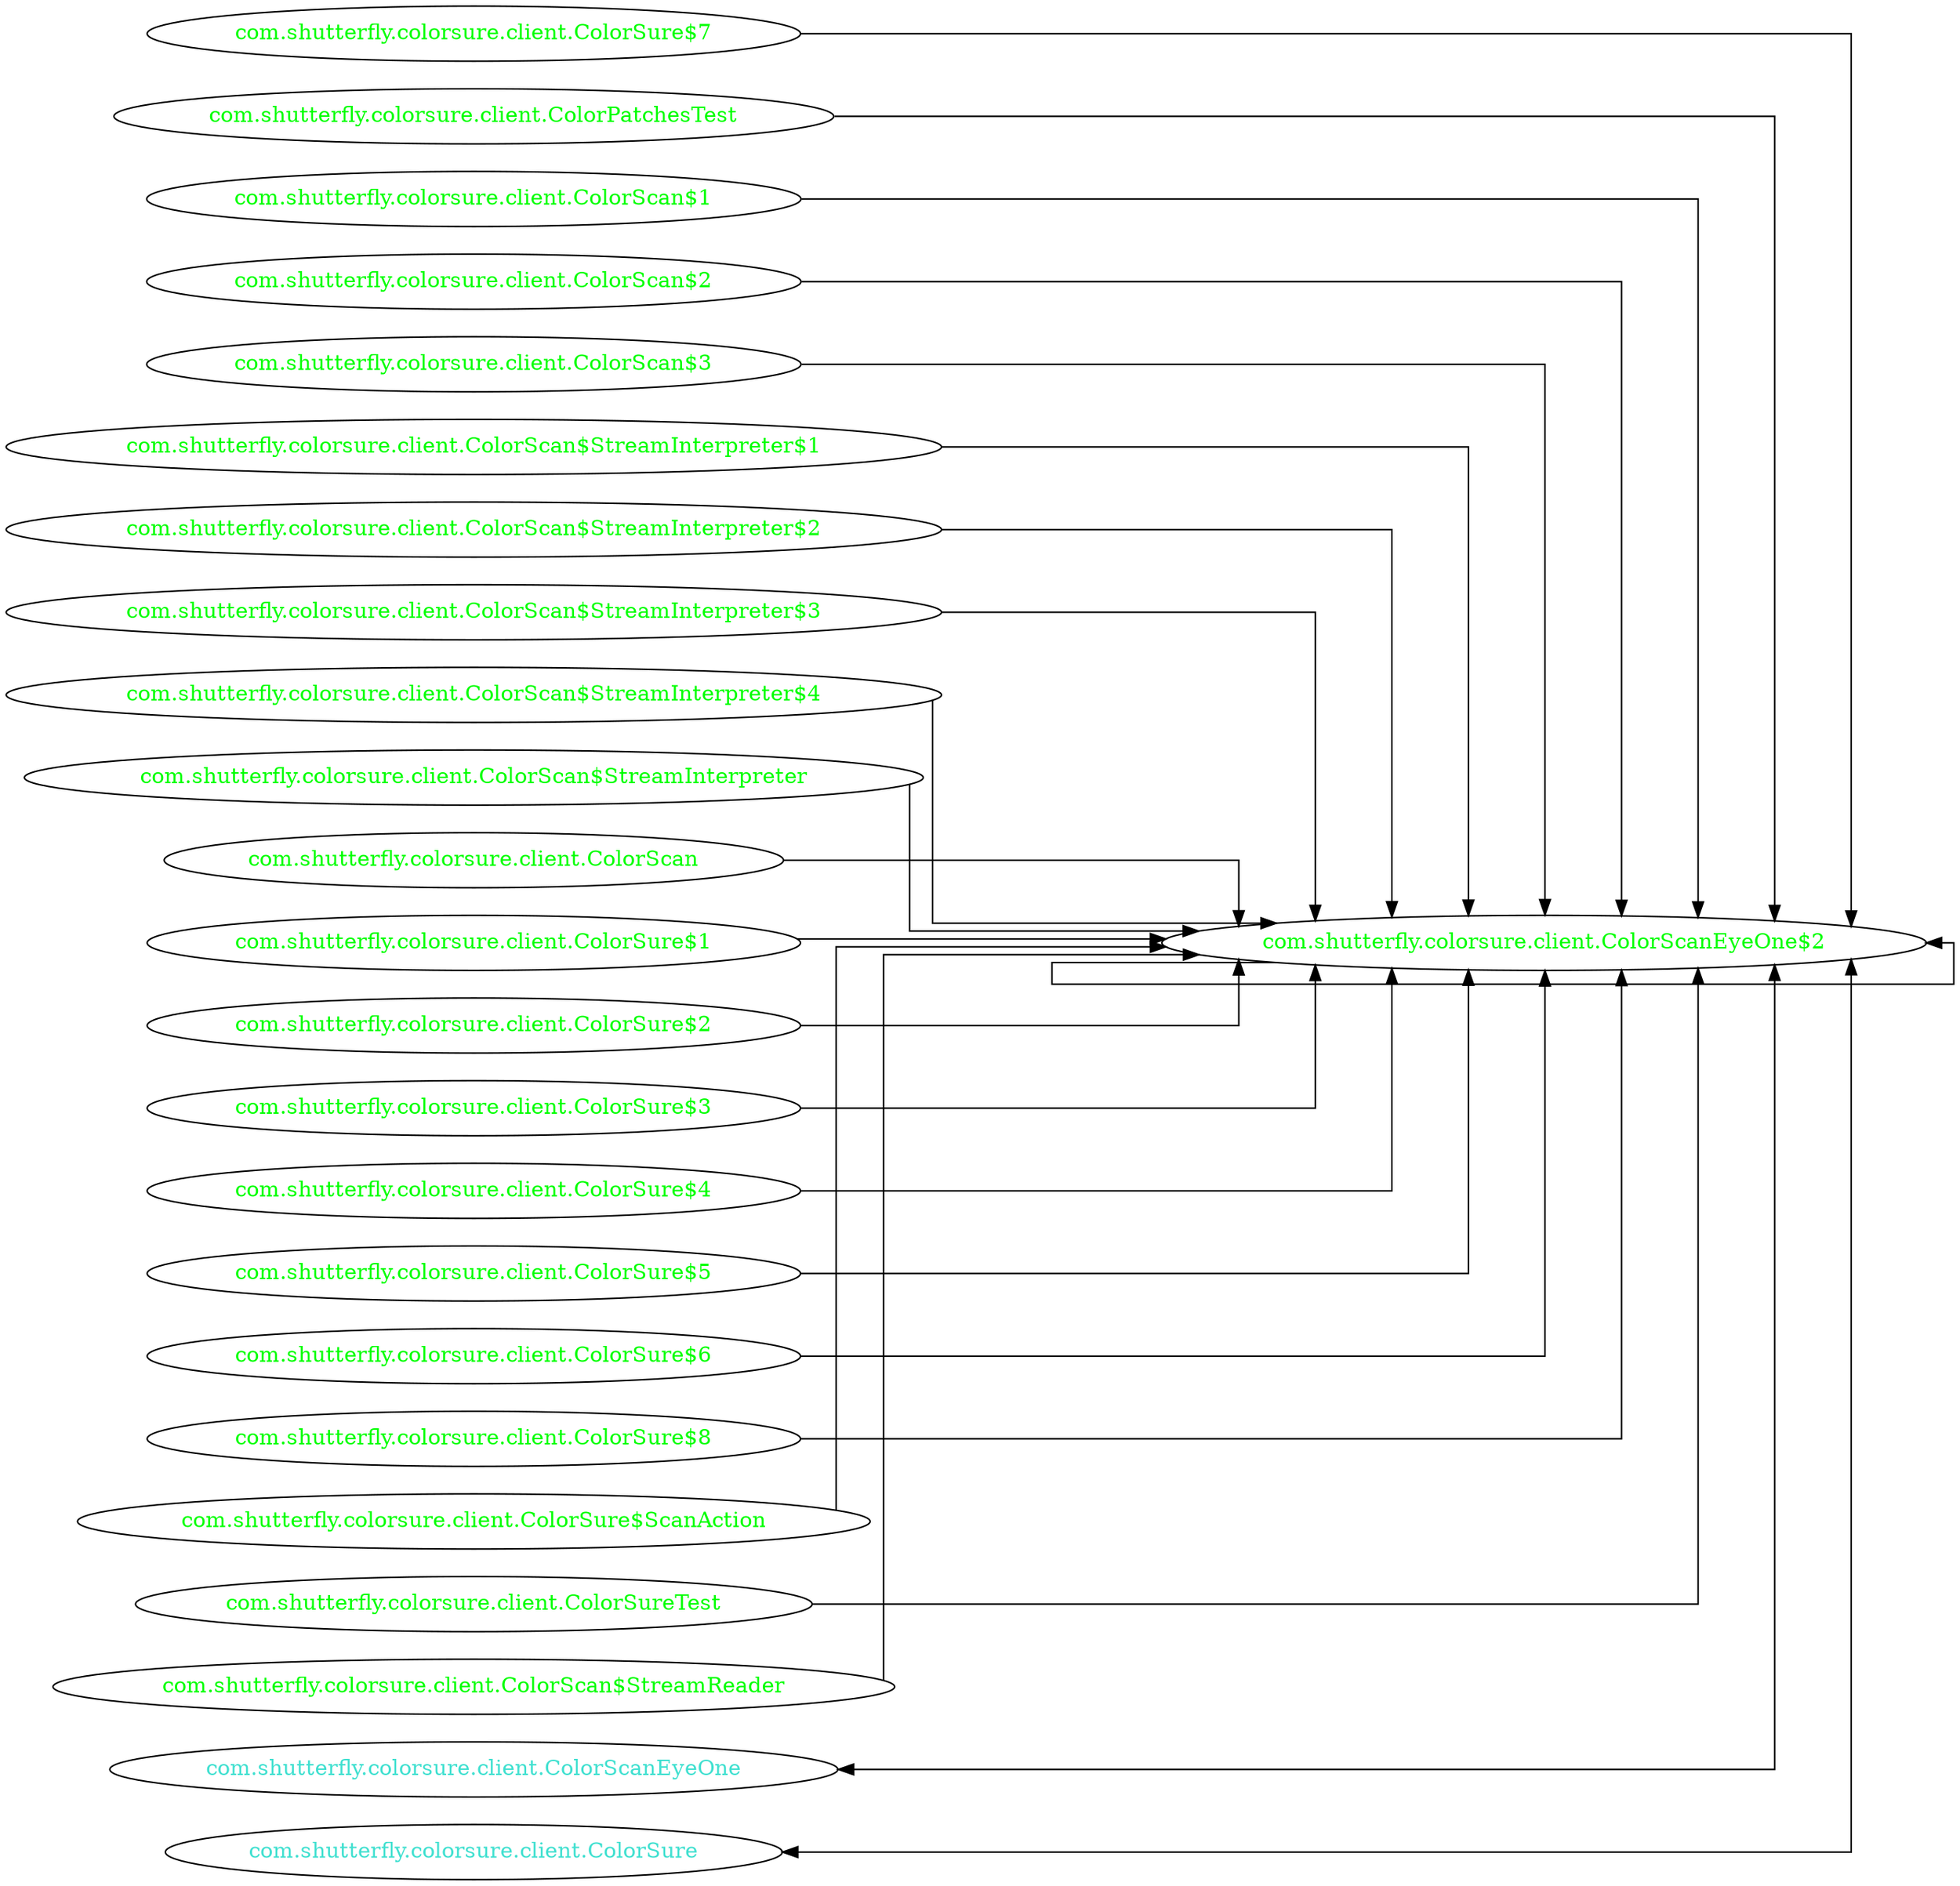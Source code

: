 digraph dependencyGraph {
 concentrate=true;
 ranksep="2.0";
 rankdir="LR"; 
 splines="ortho";
"com.shutterfly.colorsure.client.ColorScanEyeOne$2" [fontcolor="red"];
"com.shutterfly.colorsure.client.ColorScanEyeOne$2" [ fontcolor="green" ];
"com.shutterfly.colorsure.client.ColorScanEyeOne$2"->"com.shutterfly.colorsure.client.ColorScanEyeOne$2";
"com.shutterfly.colorsure.client.ColorSure$7" [ fontcolor="green" ];
"com.shutterfly.colorsure.client.ColorSure$7"->"com.shutterfly.colorsure.client.ColorScanEyeOne$2";
"com.shutterfly.colorsure.client.ColorPatchesTest" [ fontcolor="green" ];
"com.shutterfly.colorsure.client.ColorPatchesTest"->"com.shutterfly.colorsure.client.ColorScanEyeOne$2";
"com.shutterfly.colorsure.client.ColorScan$1" [ fontcolor="green" ];
"com.shutterfly.colorsure.client.ColorScan$1"->"com.shutterfly.colorsure.client.ColorScanEyeOne$2";
"com.shutterfly.colorsure.client.ColorScan$2" [ fontcolor="green" ];
"com.shutterfly.colorsure.client.ColorScan$2"->"com.shutterfly.colorsure.client.ColorScanEyeOne$2";
"com.shutterfly.colorsure.client.ColorScan$3" [ fontcolor="green" ];
"com.shutterfly.colorsure.client.ColorScan$3"->"com.shutterfly.colorsure.client.ColorScanEyeOne$2";
"com.shutterfly.colorsure.client.ColorScan$StreamInterpreter$1" [ fontcolor="green" ];
"com.shutterfly.colorsure.client.ColorScan$StreamInterpreter$1"->"com.shutterfly.colorsure.client.ColorScanEyeOne$2";
"com.shutterfly.colorsure.client.ColorScan$StreamInterpreter$2" [ fontcolor="green" ];
"com.shutterfly.colorsure.client.ColorScan$StreamInterpreter$2"->"com.shutterfly.colorsure.client.ColorScanEyeOne$2";
"com.shutterfly.colorsure.client.ColorScan$StreamInterpreter$3" [ fontcolor="green" ];
"com.shutterfly.colorsure.client.ColorScan$StreamInterpreter$3"->"com.shutterfly.colorsure.client.ColorScanEyeOne$2";
"com.shutterfly.colorsure.client.ColorScan$StreamInterpreter$4" [ fontcolor="green" ];
"com.shutterfly.colorsure.client.ColorScan$StreamInterpreter$4"->"com.shutterfly.colorsure.client.ColorScanEyeOne$2";
"com.shutterfly.colorsure.client.ColorScan$StreamInterpreter" [ fontcolor="green" ];
"com.shutterfly.colorsure.client.ColorScan$StreamInterpreter"->"com.shutterfly.colorsure.client.ColorScanEyeOne$2";
"com.shutterfly.colorsure.client.ColorScan" [ fontcolor="green" ];
"com.shutterfly.colorsure.client.ColorScan"->"com.shutterfly.colorsure.client.ColorScanEyeOne$2";
"com.shutterfly.colorsure.client.ColorSure$1" [ fontcolor="green" ];
"com.shutterfly.colorsure.client.ColorSure$1"->"com.shutterfly.colorsure.client.ColorScanEyeOne$2";
"com.shutterfly.colorsure.client.ColorSure$2" [ fontcolor="green" ];
"com.shutterfly.colorsure.client.ColorSure$2"->"com.shutterfly.colorsure.client.ColorScanEyeOne$2";
"com.shutterfly.colorsure.client.ColorSure$3" [ fontcolor="green" ];
"com.shutterfly.colorsure.client.ColorSure$3"->"com.shutterfly.colorsure.client.ColorScanEyeOne$2";
"com.shutterfly.colorsure.client.ColorSure$4" [ fontcolor="green" ];
"com.shutterfly.colorsure.client.ColorSure$4"->"com.shutterfly.colorsure.client.ColorScanEyeOne$2";
"com.shutterfly.colorsure.client.ColorSure$5" [ fontcolor="green" ];
"com.shutterfly.colorsure.client.ColorSure$5"->"com.shutterfly.colorsure.client.ColorScanEyeOne$2";
"com.shutterfly.colorsure.client.ColorSure$6" [ fontcolor="green" ];
"com.shutterfly.colorsure.client.ColorSure$6"->"com.shutterfly.colorsure.client.ColorScanEyeOne$2";
"com.shutterfly.colorsure.client.ColorSure$8" [ fontcolor="green" ];
"com.shutterfly.colorsure.client.ColorSure$8"->"com.shutterfly.colorsure.client.ColorScanEyeOne$2";
"com.shutterfly.colorsure.client.ColorSure$ScanAction" [ fontcolor="green" ];
"com.shutterfly.colorsure.client.ColorSure$ScanAction"->"com.shutterfly.colorsure.client.ColorScanEyeOne$2";
"com.shutterfly.colorsure.client.ColorSureTest" [ fontcolor="green" ];
"com.shutterfly.colorsure.client.ColorSureTest"->"com.shutterfly.colorsure.client.ColorScanEyeOne$2";
"com.shutterfly.colorsure.client.ColorScan$StreamReader" [ fontcolor="green" ];
"com.shutterfly.colorsure.client.ColorScan$StreamReader"->"com.shutterfly.colorsure.client.ColorScanEyeOne$2";
"com.shutterfly.colorsure.client.ColorScanEyeOne" [ fontcolor="turquoise" ];
"com.shutterfly.colorsure.client.ColorScanEyeOne"->"com.shutterfly.colorsure.client.ColorScanEyeOne$2" [dir=both];
"com.shutterfly.colorsure.client.ColorSure" [ fontcolor="turquoise" ];
"com.shutterfly.colorsure.client.ColorSure"->"com.shutterfly.colorsure.client.ColorScanEyeOne$2" [dir=both];
}